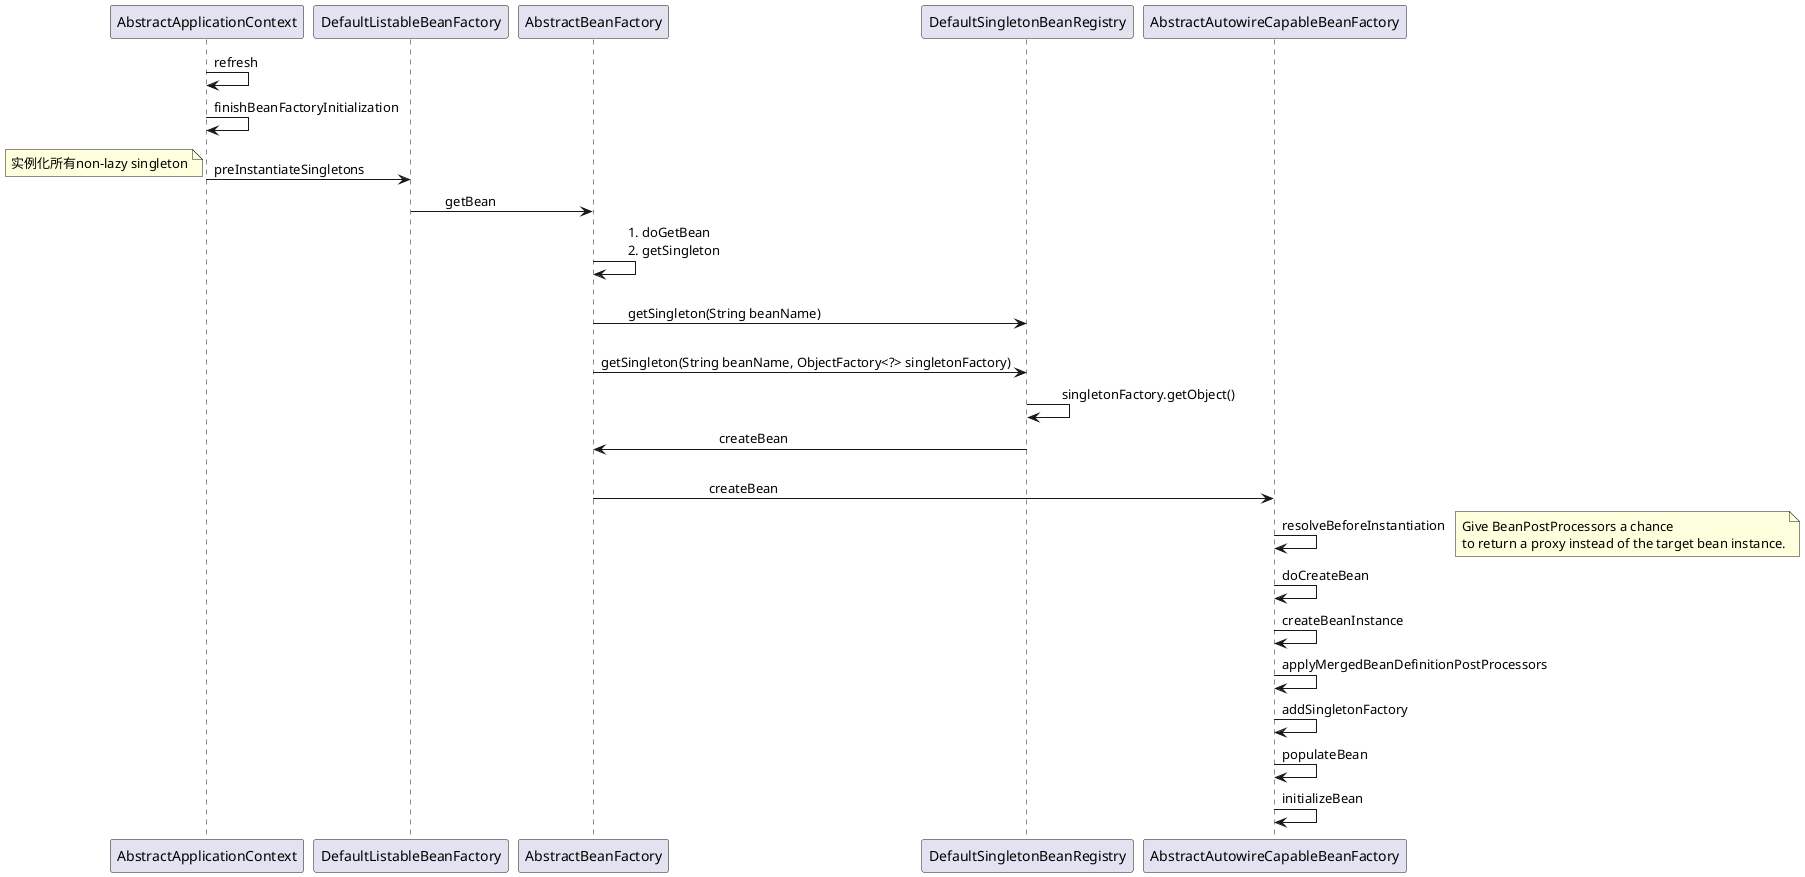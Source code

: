 @startuml
AbstractApplicationContext -> AbstractApplicationContext: refresh

AbstractApplicationContext -> AbstractApplicationContext: finishBeanFactoryInitialization

AbstractApplicationContext -> DefaultListableBeanFactory: \npreInstantiateSingletons
note left
实例化所有non-lazy singleton
end note

DefaultListableBeanFactory -> AbstractBeanFactory: \tgetBean

AbstractBeanFactory -> AbstractBeanFactory: \t1. doGetBean \n\t2. getSingleton

AbstractBeanFactory -> DefaultSingletonBeanRegistry: \n\tgetSingleton(String beanName)

AbstractBeanFactory -> DefaultSingletonBeanRegistry: \ngetSingleton(String beanName, ObjectFactory<?> singletonFactory)

DefaultSingletonBeanRegistry -> DefaultSingletonBeanRegistry: \tsingletonFactory.getObject()

DefaultSingletonBeanRegistry -> AbstractBeanFactory: \t\t\t\tcreateBean

AbstractBeanFactory -> AbstractAutowireCapableBeanFactory: \n\t\t\t\tcreateBean

AbstractAutowireCapableBeanFactory -> AbstractAutowireCapableBeanFactory: resolveBeforeInstantiation
note right
Give BeanPostProcessors a chance
to return a proxy instead of the target bean instance.
end note

AbstractAutowireCapableBeanFactory -> AbstractAutowireCapableBeanFactory: doCreateBean

AbstractAutowireCapableBeanFactory -> AbstractAutowireCapableBeanFactory: createBeanInstance

AbstractAutowireCapableBeanFactory -> AbstractAutowireCapableBeanFactory: applyMergedBeanDefinitionPostProcessors

AbstractAutowireCapableBeanFactory -> AbstractAutowireCapableBeanFactory: addSingletonFactory

AbstractAutowireCapableBeanFactory -> AbstractAutowireCapableBeanFactory: populateBean

AbstractAutowireCapableBeanFactory -> AbstractAutowireCapableBeanFactory: initializeBean

@enduml